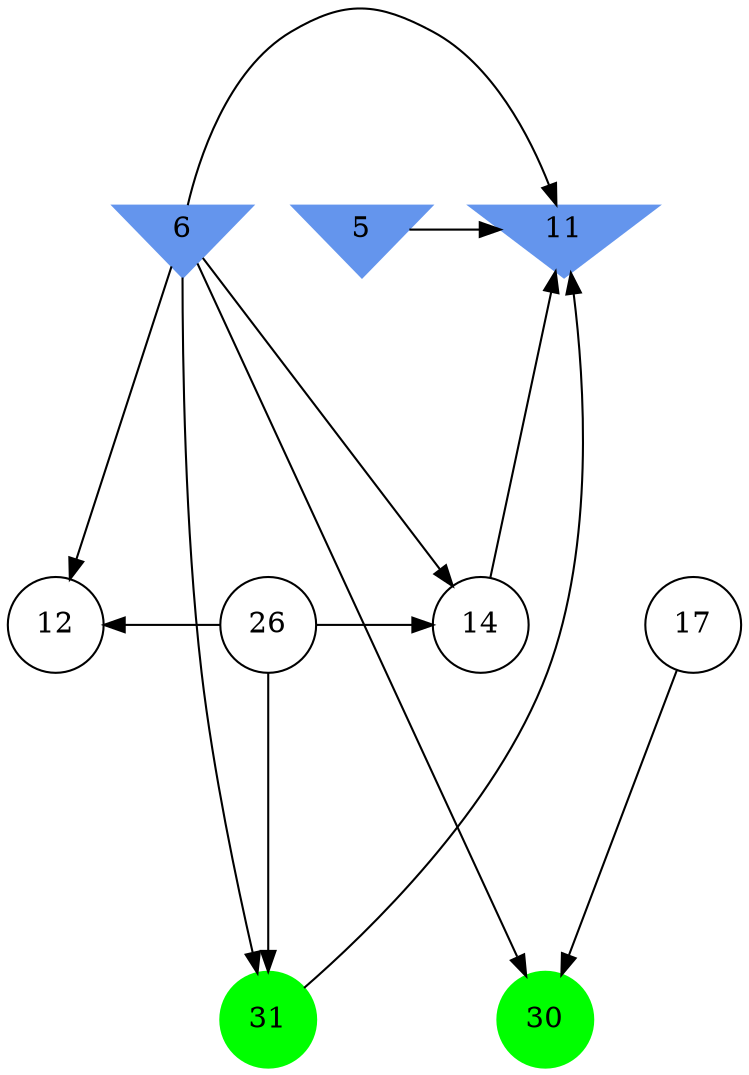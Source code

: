 digraph brain {
	ranksep=2.0;
	5 [shape=invtriangle,style=filled,color=cornflowerblue];
	6 [shape=invtriangle,style=filled,color=cornflowerblue];
	11 [shape=invtriangle,style=filled,color=cornflowerblue];
	12 [shape=circle,color=black];
	14 [shape=circle,color=black];
	17 [shape=circle,color=black];
	26 [shape=circle,color=black];
	30 [shape=circle,style=filled,color=green];
	31 [shape=circle,style=filled,color=green];
	6	->	30;
	17	->	30;
	6	->	11;
	14	->	11;
	5	->	11;
	31	->	11;
	26	->	31;
	26	->	14;
	26	->	12;
	6	->	31;
	6	->	14;
	6	->	12;
	{ rank=same; 5; 6; 11; }
	{ rank=same; 12; 14; 17; 26; }
	{ rank=same; 30; 31; }
}
